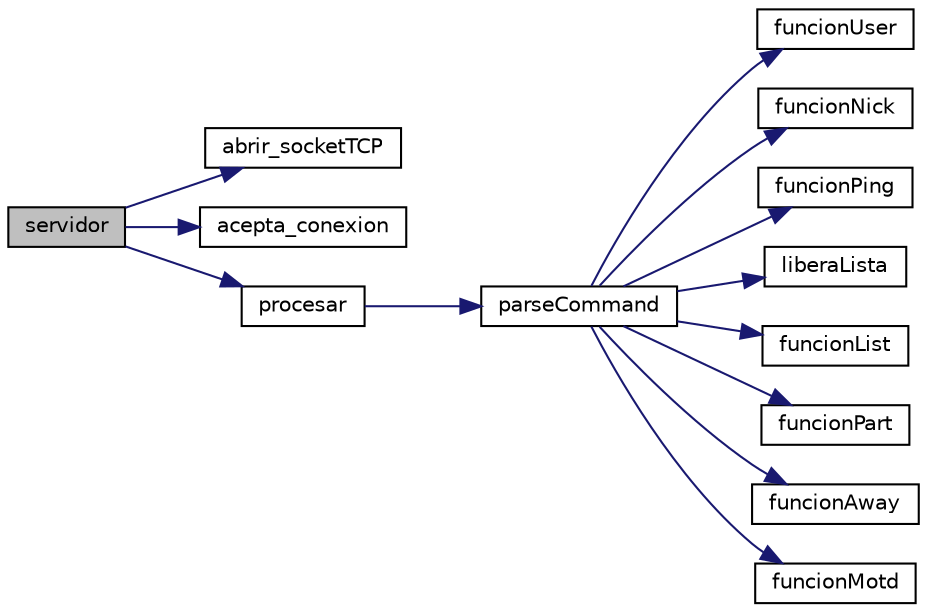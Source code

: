 digraph "servidor"
{
  edge [fontname="Helvetica",fontsize="10",labelfontname="Helvetica",labelfontsize="10"];
  node [fontname="Helvetica",fontsize="10",shape=record];
  rankdir="LR";
  Node1 [label="servidor",height=0.2,width=0.4,color="black", fillcolor="grey75", style="filled", fontcolor="black"];
  Node1 -> Node2 [color="midnightblue",fontsize="10",style="solid"];
  Node2 [label="abrir_socketTCP",height=0.2,width=0.4,color="black", fillcolor="white", style="filled",URL="$_g-2361-06-_p1-_sockets_8h.html#af2f55f83053c8fdebb8da511cd65880c"];
  Node1 -> Node3 [color="midnightblue",fontsize="10",style="solid"];
  Node3 [label="acepta_conexion",height=0.2,width=0.4,color="black", fillcolor="white", style="filled",URL="$_g-2361-06-_p1-_sockets_8h.html#a172e85f036cff044fd5ba218460115c7"];
  Node1 -> Node4 [color="midnightblue",fontsize="10",style="solid"];
  Node4 [label="procesar",height=0.2,width=0.4,color="black", fillcolor="white", style="filled",URL="$_g-2361-06-_p1-_server_8c.html#a3053755c82b5168bea9d848b1284f3ca"];
  Node4 -> Node5 [color="midnightblue",fontsize="10",style="solid"];
  Node5 [label="parseCommand",height=0.2,width=0.4,color="black", fillcolor="white", style="filled",URL="$_g-2361-06-_p1-_server_8c.html#ab7e145be74e8922987621cd01b8d446e"];
  Node5 -> Node6 [color="midnightblue",fontsize="10",style="solid"];
  Node6 [label="funcionUser",height=0.2,width=0.4,color="black", fillcolor="white", style="filled",URL="$_g-2361-06-_p1-_functions_8h.html#a210d0586ca040ccaa2104d06e224c108"];
  Node5 -> Node7 [color="midnightblue",fontsize="10",style="solid"];
  Node7 [label="funcionNick",height=0.2,width=0.4,color="black", fillcolor="white", style="filled",URL="$_g-2361-06-_p1-_functions_8h.html#ad060b5b909c563dc4d6d1737c9bfaaa9"];
  Node5 -> Node8 [color="midnightblue",fontsize="10",style="solid"];
  Node8 [label="funcionPing",height=0.2,width=0.4,color="black", fillcolor="white", style="filled",URL="$_g-2361-06-_p1-_functions_8h.html#a3280e4bc8a783afb907ef479e98b909e"];
  Node5 -> Node9 [color="midnightblue",fontsize="10",style="solid"];
  Node9 [label="liberaLista",height=0.2,width=0.4,color="black", fillcolor="white", style="filled",URL="$_g-2361-06-_p1-_functions_8h.html#a5fa63429b3483f20a469c23625c96820"];
  Node5 -> Node10 [color="midnightblue",fontsize="10",style="solid"];
  Node10 [label="funcionList",height=0.2,width=0.4,color="black", fillcolor="white", style="filled",URL="$_g-2361-06-_p1-_functions_8h.html#ae0239d5f3a7464bbaeb1726cd5bb363f"];
  Node5 -> Node11 [color="midnightblue",fontsize="10",style="solid"];
  Node11 [label="funcionPart",height=0.2,width=0.4,color="black", fillcolor="white", style="filled",URL="$_g-2361-06-_p1-_functions_8h.html#af6cded1bd771b1ca20653d1f81383a21"];
  Node5 -> Node12 [color="midnightblue",fontsize="10",style="solid"];
  Node12 [label="funcionAway",height=0.2,width=0.4,color="black", fillcolor="white", style="filled",URL="$_g-2361-06-_p1-_functions_8h.html#a92e862feef3db4374ed9b1b941edfae3"];
  Node5 -> Node13 [color="midnightblue",fontsize="10",style="solid"];
  Node13 [label="funcionMotd",height=0.2,width=0.4,color="black", fillcolor="white", style="filled",URL="$_g-2361-06-_p1-_functions_8h.html#a76e61a7cc585c5d49d5609ffbef0bfb1"];
}
